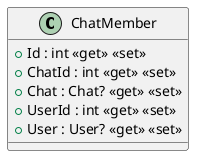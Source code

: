 @startuml
class ChatMember {
    + Id : int <<get>> <<set>>
    + ChatId : int <<get>> <<set>>
    + Chat : Chat? <<get>> <<set>>
    + UserId : int <<get>> <<set>>
    + User : User? <<get>> <<set>>
}
@enduml
